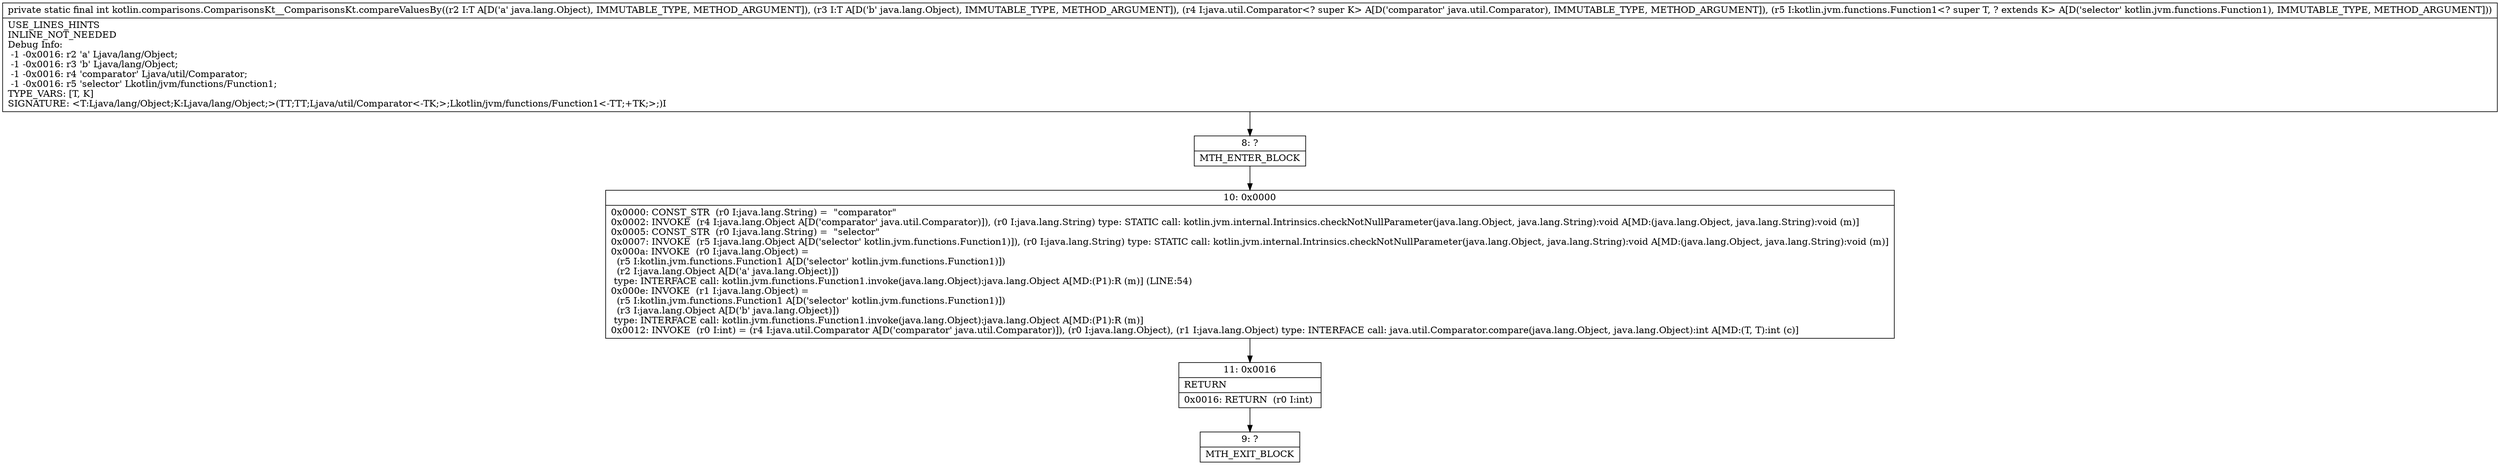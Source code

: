 digraph "CFG forkotlin.comparisons.ComparisonsKt__ComparisonsKt.compareValuesBy(Ljava\/lang\/Object;Ljava\/lang\/Object;Ljava\/util\/Comparator;Lkotlin\/jvm\/functions\/Function1;)I" {
Node_8 [shape=record,label="{8\:\ ?|MTH_ENTER_BLOCK\l}"];
Node_10 [shape=record,label="{10\:\ 0x0000|0x0000: CONST_STR  (r0 I:java.lang.String) =  \"comparator\" \l0x0002: INVOKE  (r4 I:java.lang.Object A[D('comparator' java.util.Comparator)]), (r0 I:java.lang.String) type: STATIC call: kotlin.jvm.internal.Intrinsics.checkNotNullParameter(java.lang.Object, java.lang.String):void A[MD:(java.lang.Object, java.lang.String):void (m)]\l0x0005: CONST_STR  (r0 I:java.lang.String) =  \"selector\" \l0x0007: INVOKE  (r5 I:java.lang.Object A[D('selector' kotlin.jvm.functions.Function1)]), (r0 I:java.lang.String) type: STATIC call: kotlin.jvm.internal.Intrinsics.checkNotNullParameter(java.lang.Object, java.lang.String):void A[MD:(java.lang.Object, java.lang.String):void (m)]\l0x000a: INVOKE  (r0 I:java.lang.Object) = \l  (r5 I:kotlin.jvm.functions.Function1 A[D('selector' kotlin.jvm.functions.Function1)])\l  (r2 I:java.lang.Object A[D('a' java.lang.Object)])\l type: INTERFACE call: kotlin.jvm.functions.Function1.invoke(java.lang.Object):java.lang.Object A[MD:(P1):R (m)] (LINE:54)\l0x000e: INVOKE  (r1 I:java.lang.Object) = \l  (r5 I:kotlin.jvm.functions.Function1 A[D('selector' kotlin.jvm.functions.Function1)])\l  (r3 I:java.lang.Object A[D('b' java.lang.Object)])\l type: INTERFACE call: kotlin.jvm.functions.Function1.invoke(java.lang.Object):java.lang.Object A[MD:(P1):R (m)]\l0x0012: INVOKE  (r0 I:int) = (r4 I:java.util.Comparator A[D('comparator' java.util.Comparator)]), (r0 I:java.lang.Object), (r1 I:java.lang.Object) type: INTERFACE call: java.util.Comparator.compare(java.lang.Object, java.lang.Object):int A[MD:(T, T):int (c)]\l}"];
Node_11 [shape=record,label="{11\:\ 0x0016|RETURN\l|0x0016: RETURN  (r0 I:int) \l}"];
Node_9 [shape=record,label="{9\:\ ?|MTH_EXIT_BLOCK\l}"];
MethodNode[shape=record,label="{private static final int kotlin.comparisons.ComparisonsKt__ComparisonsKt.compareValuesBy((r2 I:T A[D('a' java.lang.Object), IMMUTABLE_TYPE, METHOD_ARGUMENT]), (r3 I:T A[D('b' java.lang.Object), IMMUTABLE_TYPE, METHOD_ARGUMENT]), (r4 I:java.util.Comparator\<? super K\> A[D('comparator' java.util.Comparator), IMMUTABLE_TYPE, METHOD_ARGUMENT]), (r5 I:kotlin.jvm.functions.Function1\<? super T, ? extends K\> A[D('selector' kotlin.jvm.functions.Function1), IMMUTABLE_TYPE, METHOD_ARGUMENT]))  | USE_LINES_HINTS\lINLINE_NOT_NEEDED\lDebug Info:\l  \-1 \-0x0016: r2 'a' Ljava\/lang\/Object;\l  \-1 \-0x0016: r3 'b' Ljava\/lang\/Object;\l  \-1 \-0x0016: r4 'comparator' Ljava\/util\/Comparator;\l  \-1 \-0x0016: r5 'selector' Lkotlin\/jvm\/functions\/Function1;\lTYPE_VARS: [T, K]\lSIGNATURE: \<T:Ljava\/lang\/Object;K:Ljava\/lang\/Object;\>(TT;TT;Ljava\/util\/Comparator\<\-TK;\>;Lkotlin\/jvm\/functions\/Function1\<\-TT;+TK;\>;)I\l}"];
MethodNode -> Node_8;Node_8 -> Node_10;
Node_10 -> Node_11;
Node_11 -> Node_9;
}

